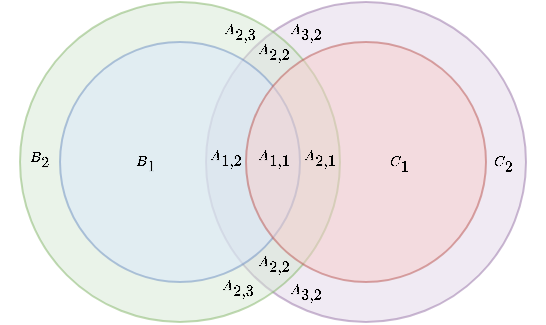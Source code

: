<mxfile version="20.2.3" type="device"><diagram id="WUBHc-pgt2fzgMRwGX6c" name="Pagina-1"><mxGraphModel dx="295" dy="203" grid="1" gridSize="10" guides="1" tooltips="1" connect="1" arrows="1" fold="1" page="1" pageScale="1" pageWidth="827" pageHeight="1169" math="1" shadow="0"><root><mxCell id="0"/><mxCell id="1" parent="0"/><mxCell id="gHVefr5EZ3KAjAMUDERQ-4" value="" style="ellipse;whiteSpace=wrap;html=1;fillColor=#e1d5e7;strokeColor=#9673a6;opacity=50;" parent="1" vertex="1"><mxGeometry x="273" y="300" width="160" height="160" as="geometry"/></mxCell><mxCell id="gHVefr5EZ3KAjAMUDERQ-3" value="" style="ellipse;whiteSpace=wrap;html=1;fillColor=#d5e8d4;strokeColor=#82b366;opacity=50;fontSize=8;" parent="1" vertex="1"><mxGeometry x="180" y="300" width="160" height="160" as="geometry"/></mxCell><mxCell id="gHVefr5EZ3KAjAMUDERQ-1" value="" style="ellipse;whiteSpace=wrap;html=1;fillColor=#dae8fc;strokeColor=#6c8ebf;opacity=50;fontSize=8;" parent="1" vertex="1"><mxGeometry x="200" y="320" width="120" height="120" as="geometry"/></mxCell><mxCell id="gHVefr5EZ3KAjAMUDERQ-2" value="" style="ellipse;whiteSpace=wrap;html=1;fillColor=#f8cecc;strokeColor=#b85450;opacity=50;" parent="1" vertex="1"><mxGeometry x="293" y="320" width="120" height="120" as="geometry"/></mxCell><mxCell id="gHVefr5EZ3KAjAMUDERQ-7" value="&lt;font style=&quot;font-size: 6px;&quot;&gt;\(A_{1,1}\)&lt;/font&gt;" style="text;html=1;strokeColor=none;fillColor=none;align=center;verticalAlign=middle;whiteSpace=wrap;rounded=0;opacity=50;fontSize=6;" parent="1" vertex="1"><mxGeometry x="287" y="363" width="40" height="30" as="geometry"/></mxCell><mxCell id="gHVefr5EZ3KAjAMUDERQ-8" value="&lt;font style=&quot;font-size: 6px;&quot;&gt;\(A_{1,2}\)&lt;/font&gt;" style="text;html=1;strokeColor=none;fillColor=none;align=center;verticalAlign=middle;whiteSpace=wrap;rounded=0;opacity=50;fontSize=6;" parent="1" vertex="1"><mxGeometry x="263" y="363" width="40" height="30" as="geometry"/></mxCell><mxCell id="gHVefr5EZ3KAjAMUDERQ-9" value="&lt;font style=&quot;font-size: 6px;&quot;&gt;\(A_{2,1}\)&lt;/font&gt;" style="text;html=1;strokeColor=none;fillColor=none;align=center;verticalAlign=middle;whiteSpace=wrap;rounded=0;opacity=50;fontSize=6;" parent="1" vertex="1"><mxGeometry x="310" y="363" width="40" height="30" as="geometry"/></mxCell><mxCell id="gHVefr5EZ3KAjAMUDERQ-12" value="&lt;font style=&quot;font-size: 6px;&quot;&gt;\(A_{2,2}\)&lt;/font&gt;" style="text;html=1;strokeColor=none;fillColor=none;align=center;verticalAlign=middle;whiteSpace=wrap;rounded=0;opacity=50;fontSize=6;" parent="1" vertex="1"><mxGeometry x="287" y="310" width="40" height="30" as="geometry"/></mxCell><mxCell id="gHVefr5EZ3KAjAMUDERQ-13" value="&lt;font style=&quot;font-size: 6px;&quot;&gt;\(A_{2,2}\)&lt;/font&gt;" style="text;html=1;strokeColor=none;fillColor=none;align=center;verticalAlign=middle;whiteSpace=wrap;rounded=0;opacity=50;fontSize=6;" parent="1" vertex="1"><mxGeometry x="287" y="416" width="40" height="30" as="geometry"/></mxCell><mxCell id="gHVefr5EZ3KAjAMUDERQ-14" value="&lt;font style=&quot;font-size: 6px;&quot;&gt;\(A_{2,3}\)&lt;/font&gt;" style="text;html=1;strokeColor=none;fillColor=none;align=center;verticalAlign=middle;whiteSpace=wrap;rounded=0;opacity=50;fontSize=6;" parent="1" vertex="1"><mxGeometry x="270" y="300" width="40" height="30" as="geometry"/></mxCell><mxCell id="gHVefr5EZ3KAjAMUDERQ-15" value="&lt;font style=&quot;font-size: 6px;&quot;&gt;\(A_{2,3}\)&lt;/font&gt;" style="text;html=1;strokeColor=none;fillColor=none;align=center;verticalAlign=middle;whiteSpace=wrap;rounded=0;opacity=50;fontSize=6;" parent="1" vertex="1"><mxGeometry x="269" y="428" width="40" height="30" as="geometry"/></mxCell><mxCell id="gHVefr5EZ3KAjAMUDERQ-16" value="&lt;font style=&quot;font-size: 6px;&quot;&gt;\(A_{3,2}\)&lt;/font&gt;" style="text;html=1;strokeColor=none;fillColor=none;align=center;verticalAlign=middle;whiteSpace=wrap;rounded=0;opacity=50;fontSize=6;" parent="1" vertex="1"><mxGeometry x="303" y="430" width="40" height="30" as="geometry"/></mxCell><mxCell id="gHVefr5EZ3KAjAMUDERQ-17" value="&lt;font style=&quot;font-size: 6px;&quot;&gt;\(A_{3,2}\)&lt;/font&gt;" style="text;html=1;strokeColor=none;fillColor=none;align=center;verticalAlign=middle;whiteSpace=wrap;rounded=0;opacity=50;fontSize=6;" parent="1" vertex="1"><mxGeometry x="303" y="300" width="40" height="30" as="geometry"/></mxCell><mxCell id="gHVefr5EZ3KAjAMUDERQ-20" value="&lt;font style=&quot;font-size: 6px;&quot;&gt;\(B_{1}\)&lt;/font&gt;" style="text;html=1;strokeColor=none;fillColor=none;align=center;verticalAlign=middle;whiteSpace=wrap;rounded=0;opacity=50;fontSize=6;" parent="1" vertex="1"><mxGeometry x="223" y="365" width="40" height="30" as="geometry"/></mxCell><mxCell id="gHVefr5EZ3KAjAMUDERQ-21" value="&lt;font style=&quot;font-size: 6px;&quot;&gt;\(B_{2}\)&lt;/font&gt;" style="text;html=1;strokeColor=none;fillColor=none;align=center;verticalAlign=middle;whiteSpace=wrap;rounded=0;opacity=50;fontSize=6;" parent="1" vertex="1"><mxGeometry x="170" y="363" width="40" height="30" as="geometry"/></mxCell><mxCell id="gHVefr5EZ3KAjAMUDERQ-23" value="&lt;font style=&quot;font-size: 6px;&quot;&gt;\(C_{1}\)&lt;/font&gt;" style="text;html=1;strokeColor=none;fillColor=none;align=center;verticalAlign=middle;whiteSpace=wrap;rounded=0;opacity=50;fontSize=6;" parent="1" vertex="1"><mxGeometry x="350" y="365" width="40" height="30" as="geometry"/></mxCell><mxCell id="gHVefr5EZ3KAjAMUDERQ-24" value="&lt;font style=&quot;font-size: 6px;&quot;&gt;\(C_{2}\)&lt;/font&gt;" style="text;html=1;strokeColor=none;fillColor=none;align=center;verticalAlign=middle;whiteSpace=wrap;rounded=0;opacity=50;fontSize=6;" parent="1" vertex="1"><mxGeometry x="402" y="365" width="40" height="30" as="geometry"/></mxCell></root></mxGraphModel></diagram></mxfile>